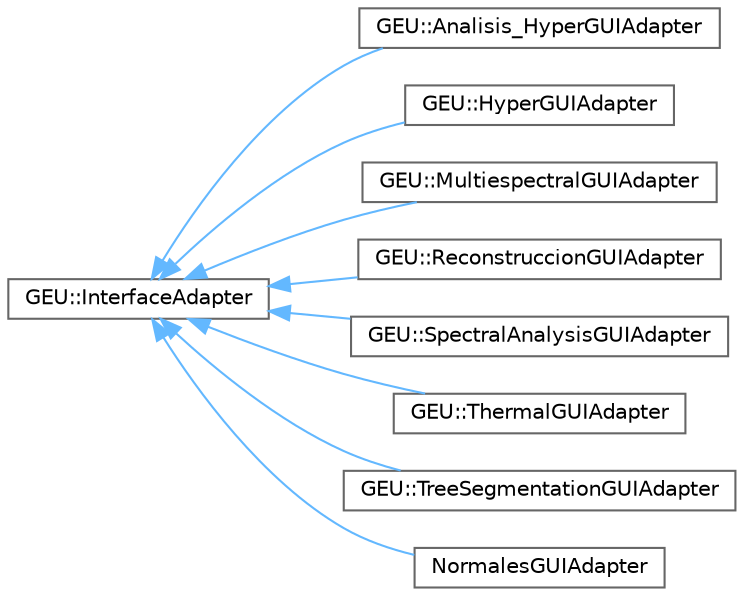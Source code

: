 digraph "Gráfico de jerarquía de clases"
{
 // LATEX_PDF_SIZE
  bgcolor="transparent";
  edge [fontname=Helvetica,fontsize=10,labelfontname=Helvetica,labelfontsize=10];
  node [fontname=Helvetica,fontsize=10,shape=box,height=0.2,width=0.4];
  rankdir="LR";
  Node0 [id="Node000000",label="GEU::InterfaceAdapter",height=0.2,width=0.4,color="grey40", fillcolor="white", style="filled",URL="$d8/d00/class_g_e_u_1_1_interface_adapter.html",tooltip="Adapter pattern for GUI windows and functionality."];
  Node0 -> Node1 [id="edge33_Node000000_Node000001",dir="back",color="steelblue1",style="solid",tooltip=" "];
  Node1 [id="Node000001",label="GEU::Analisis_HyperGUIAdapter",height=0.2,width=0.4,color="grey40", fillcolor="white", style="filled",URL="$d4/d01/class_g_e_u_1_1_analisis___hyper_g_u_i_adapter.html",tooltip=" "];
  Node0 -> Node2 [id="edge34_Node000000_Node000002",dir="back",color="steelblue1",style="solid",tooltip=" "];
  Node2 [id="Node000002",label="GEU::HyperGUIAdapter",height=0.2,width=0.4,color="grey40", fillcolor="white", style="filled",URL="$d7/d03/class_g_e_u_1_1_hyper_g_u_i_adapter.html",tooltip=" "];
  Node0 -> Node3 [id="edge35_Node000000_Node000003",dir="back",color="steelblue1",style="solid",tooltip=" "];
  Node3 [id="Node000003",label="GEU::MultiespectralGUIAdapter",height=0.2,width=0.4,color="grey40", fillcolor="white", style="filled",URL="$de/d02/class_g_e_u_1_1_multiespectral_g_u_i_adapter.html",tooltip=" "];
  Node0 -> Node4 [id="edge36_Node000000_Node000004",dir="back",color="steelblue1",style="solid",tooltip=" "];
  Node4 [id="Node000004",label="GEU::ReconstruccionGUIAdapter",height=0.2,width=0.4,color="grey40", fillcolor="white", style="filled",URL="$d5/d03/class_g_e_u_1_1_reconstruccion_g_u_i_adapter.html",tooltip=" "];
  Node0 -> Node5 [id="edge37_Node000000_Node000005",dir="back",color="steelblue1",style="solid",tooltip=" "];
  Node5 [id="Node000005",label="GEU::SpectralAnalysisGUIAdapter",height=0.2,width=0.4,color="grey40", fillcolor="white", style="filled",URL="$d0/d05/class_g_e_u_1_1_spectral_analysis_g_u_i_adapter.html",tooltip=" "];
  Node0 -> Node6 [id="edge38_Node000000_Node000006",dir="back",color="steelblue1",style="solid",tooltip=" "];
  Node6 [id="Node000006",label="GEU::ThermalGUIAdapter",height=0.2,width=0.4,color="grey40", fillcolor="white", style="filled",URL="$d1/d03/class_g_e_u_1_1_thermal_g_u_i_adapter.html",tooltip=" "];
  Node0 -> Node7 [id="edge39_Node000000_Node000007",dir="back",color="steelblue1",style="solid",tooltip=" "];
  Node7 [id="Node000007",label="GEU::TreeSegmentationGUIAdapter",height=0.2,width=0.4,color="grey40", fillcolor="white", style="filled",URL="$d6/d00/class_g_e_u_1_1_tree_segmentation_g_u_i_adapter.html",tooltip=" "];
  Node0 -> Node8 [id="edge40_Node000000_Node000008",dir="back",color="steelblue1",style="solid",tooltip=" "];
  Node8 [id="Node000008",label="NormalesGUIAdapter",height=0.2,width=0.4,color="grey40", fillcolor="white", style="filled",URL="$d4/d07/class_normales_g_u_i_adapter.html",tooltip=" "];
}
